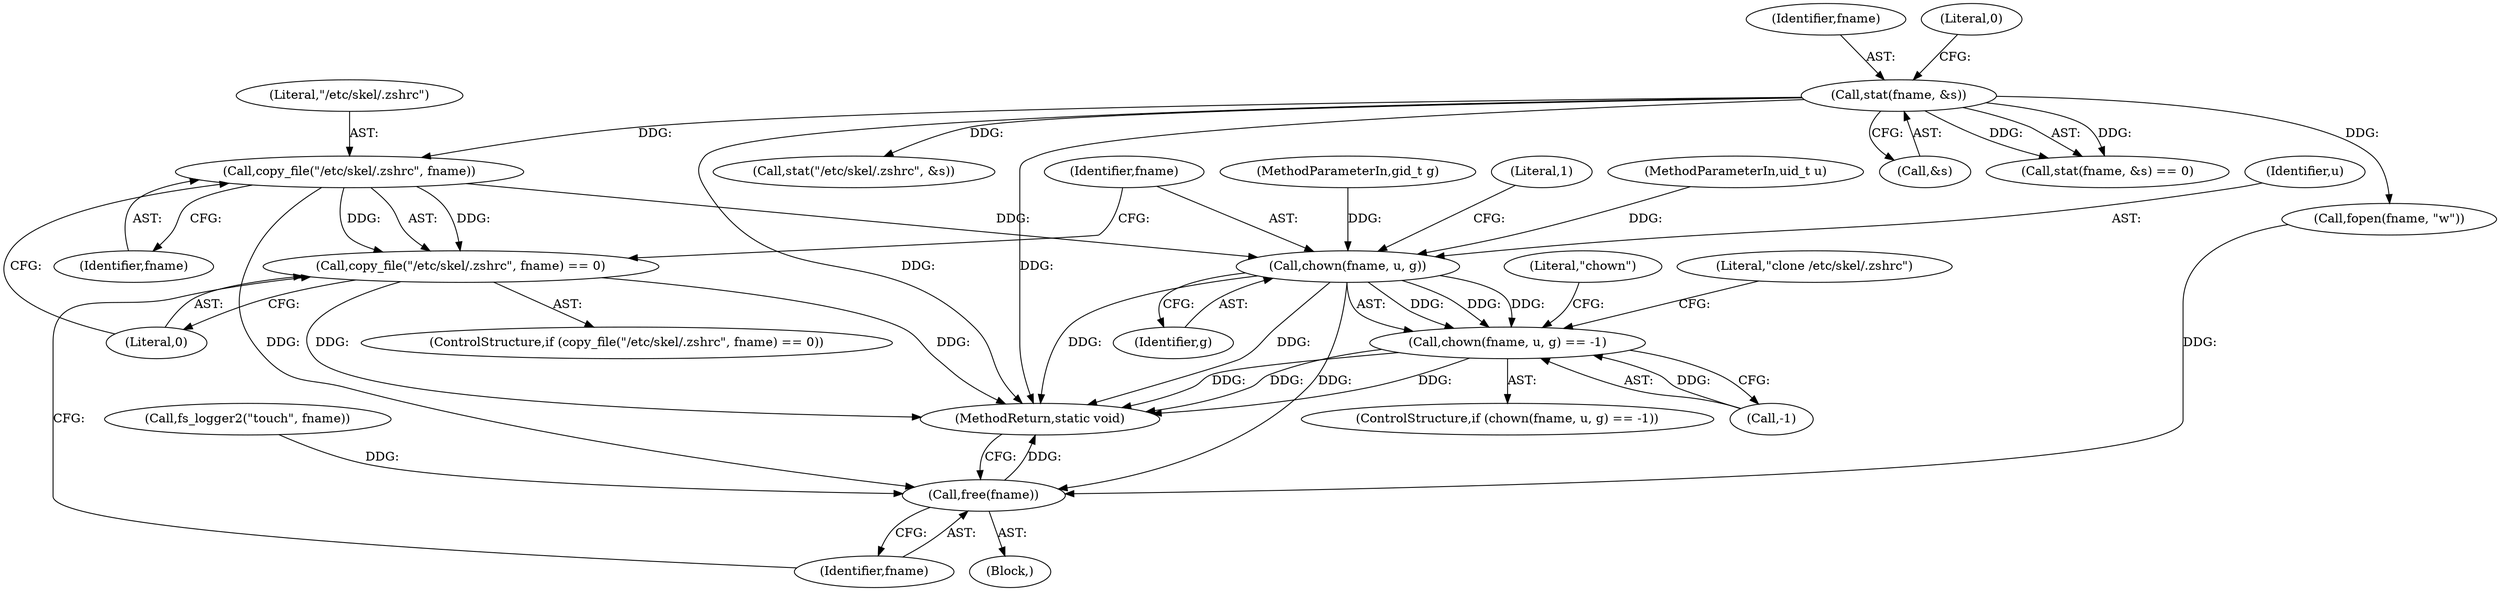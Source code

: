 digraph "0_firejail_903fd8a0789ca3cc3c21d84cd0282481515592ef_1@API" {
"1000152" [label="(Call,copy_file(\"/etc/skel/.zshrc\", fname))"];
"1000127" [label="(Call,stat(fname, &s))"];
"1000151" [label="(Call,copy_file(\"/etc/skel/.zshrc\", fname) == 0)"];
"1000159" [label="(Call,chown(fname, u, g))"];
"1000158" [label="(Call,chown(fname, u, g) == -1)"];
"1000208" [label="(Call,free(fname))"];
"1000160" [label="(Identifier,fname)"];
"1000166" [label="(Literal,\"chown\")"];
"1000135" [label="(Call,stat(\"/etc/skel/.zshrc\", &s))"];
"1000157" [label="(ControlStructure,if (chown(fname, u, g) == -1))"];
"1000150" [label="(ControlStructure,if (copy_file(\"/etc/skel/.zshrc\", fname) == 0))"];
"1000129" [label="(Call,&s)"];
"1000128" [label="(Identifier,fname)"];
"1000158" [label="(Call,chown(fname, u, g) == -1)"];
"1000163" [label="(Call,-1)"];
"1000371" [label="(MethodReturn,static void)"];
"1000161" [label="(Identifier,u)"];
"1000127" [label="(Call,stat(fname, &s))"];
"1000162" [label="(Identifier,g)"];
"1000155" [label="(Literal,0)"];
"1000209" [label="(Identifier,fname)"];
"1000107" [label="(MethodParameterIn,gid_t g)"];
"1000168" [label="(Literal,\"clone /etc/skel/.zshrc\")"];
"1000154" [label="(Identifier,fname)"];
"1000205" [label="(Call,fs_logger2(\"touch\", fname))"];
"1000159" [label="(Call,chown(fname, u, g))"];
"1000131" [label="(Literal,0)"];
"1000174" [label="(Call,fopen(fname, \"w\"))"];
"1000164" [label="(Literal,1)"];
"1000112" [label="(Block,)"];
"1000208" [label="(Call,free(fname))"];
"1000153" [label="(Literal,\"/etc/skel/.zshrc\")"];
"1000151" [label="(Call,copy_file(\"/etc/skel/.zshrc\", fname) == 0)"];
"1000126" [label="(Call,stat(fname, &s) == 0)"];
"1000152" [label="(Call,copy_file(\"/etc/skel/.zshrc\", fname))"];
"1000106" [label="(MethodParameterIn,uid_t u)"];
"1000152" -> "1000151"  [label="AST: "];
"1000152" -> "1000154"  [label="CFG: "];
"1000153" -> "1000152"  [label="AST: "];
"1000154" -> "1000152"  [label="AST: "];
"1000155" -> "1000152"  [label="CFG: "];
"1000152" -> "1000151"  [label="DDG: "];
"1000152" -> "1000151"  [label="DDG: "];
"1000127" -> "1000152"  [label="DDG: "];
"1000152" -> "1000159"  [label="DDG: "];
"1000152" -> "1000208"  [label="DDG: "];
"1000127" -> "1000126"  [label="AST: "];
"1000127" -> "1000129"  [label="CFG: "];
"1000128" -> "1000127"  [label="AST: "];
"1000129" -> "1000127"  [label="AST: "];
"1000131" -> "1000127"  [label="CFG: "];
"1000127" -> "1000371"  [label="DDG: "];
"1000127" -> "1000371"  [label="DDG: "];
"1000127" -> "1000126"  [label="DDG: "];
"1000127" -> "1000126"  [label="DDG: "];
"1000127" -> "1000135"  [label="DDG: "];
"1000127" -> "1000174"  [label="DDG: "];
"1000151" -> "1000150"  [label="AST: "];
"1000151" -> "1000155"  [label="CFG: "];
"1000155" -> "1000151"  [label="AST: "];
"1000160" -> "1000151"  [label="CFG: "];
"1000209" -> "1000151"  [label="CFG: "];
"1000151" -> "1000371"  [label="DDG: "];
"1000151" -> "1000371"  [label="DDG: "];
"1000159" -> "1000158"  [label="AST: "];
"1000159" -> "1000162"  [label="CFG: "];
"1000160" -> "1000159"  [label="AST: "];
"1000161" -> "1000159"  [label="AST: "];
"1000162" -> "1000159"  [label="AST: "];
"1000164" -> "1000159"  [label="CFG: "];
"1000159" -> "1000371"  [label="DDG: "];
"1000159" -> "1000371"  [label="DDG: "];
"1000159" -> "1000158"  [label="DDG: "];
"1000159" -> "1000158"  [label="DDG: "];
"1000159" -> "1000158"  [label="DDG: "];
"1000106" -> "1000159"  [label="DDG: "];
"1000107" -> "1000159"  [label="DDG: "];
"1000159" -> "1000208"  [label="DDG: "];
"1000158" -> "1000157"  [label="AST: "];
"1000158" -> "1000163"  [label="CFG: "];
"1000163" -> "1000158"  [label="AST: "];
"1000166" -> "1000158"  [label="CFG: "];
"1000168" -> "1000158"  [label="CFG: "];
"1000158" -> "1000371"  [label="DDG: "];
"1000158" -> "1000371"  [label="DDG: "];
"1000158" -> "1000371"  [label="DDG: "];
"1000163" -> "1000158"  [label="DDG: "];
"1000208" -> "1000112"  [label="AST: "];
"1000208" -> "1000209"  [label="CFG: "];
"1000209" -> "1000208"  [label="AST: "];
"1000371" -> "1000208"  [label="CFG: "];
"1000208" -> "1000371"  [label="DDG: "];
"1000205" -> "1000208"  [label="DDG: "];
"1000174" -> "1000208"  [label="DDG: "];
}
